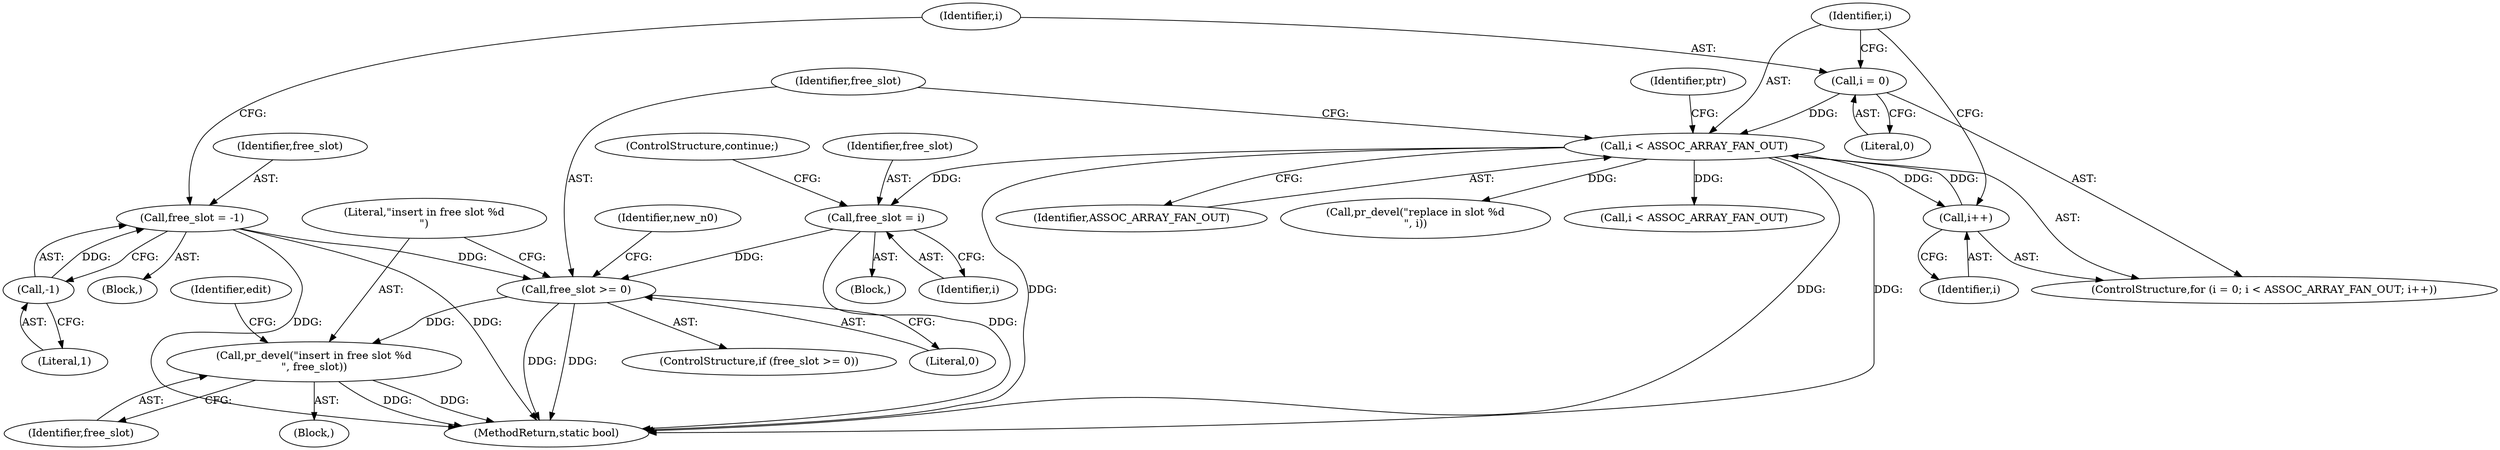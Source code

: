 digraph "0_linux_ea6789980fdaa610d7eb63602c746bf6ec70cd2b@API" {
"1000236" [label="(Call,free_slot >= 0)"];
"1000170" [label="(Call,free_slot = -1)"];
"1000172" [label="(Call,-1)"];
"1000195" [label="(Call,free_slot = i)"];
"1000178" [label="(Call,i < ASSOC_ARRAY_FAN_OUT)"];
"1000181" [label="(Call,i++)"];
"1000175" [label="(Call,i = 0)"];
"1000240" [label="(Call,pr_devel(\"insert in free slot %d\n\", free_slot))"];
"1000242" [label="(Identifier,free_slot)"];
"1000172" [label="(Call,-1)"];
"1000241" [label="(Literal,\"insert in free slot %d\n\")"];
"1000185" [label="(Identifier,ptr)"];
"1000240" [label="(Call,pr_devel(\"insert in free slot %d\n\", free_slot))"];
"1000235" [label="(ControlStructure,if (free_slot >= 0))"];
"1000237" [label="(Identifier,free_slot)"];
"1000236" [label="(Call,free_slot >= 0)"];
"1000170" [label="(Call,free_slot = -1)"];
"1000122" [label="(Block,)"];
"1000175" [label="(Call,i = 0)"];
"1000197" [label="(Identifier,i)"];
"1000245" [label="(Identifier,edit)"];
"1000176" [label="(Identifier,i)"];
"1000177" [label="(Literal,0)"];
"1000181" [label="(Call,i++)"];
"1000180" [label="(Identifier,ASSOC_ARRAY_FAN_OUT)"];
"1000194" [label="(Block,)"];
"1000198" [label="(ControlStructure,continue;)"];
"1000195" [label="(Call,free_slot = i)"];
"1000196" [label="(Identifier,free_slot)"];
"1000178" [label="(Call,i < ASSOC_ARRAY_FAN_OUT)"];
"1000174" [label="(ControlStructure,for (i = 0; i < ASSOC_ARRAY_FAN_OUT; i++))"];
"1000208" [label="(Call,pr_devel(\"replace in slot %d\n\", i))"];
"1001251" [label="(MethodReturn,static bool)"];
"1000238" [label="(Literal,0)"];
"1000171" [label="(Identifier,free_slot)"];
"1000173" [label="(Literal,1)"];
"1000179" [label="(Identifier,i)"];
"1000264" [label="(Identifier,new_n0)"];
"1000239" [label="(Block,)"];
"1000310" [label="(Call,i < ASSOC_ARRAY_FAN_OUT)"];
"1000182" [label="(Identifier,i)"];
"1000236" -> "1000235"  [label="AST: "];
"1000236" -> "1000238"  [label="CFG: "];
"1000237" -> "1000236"  [label="AST: "];
"1000238" -> "1000236"  [label="AST: "];
"1000241" -> "1000236"  [label="CFG: "];
"1000264" -> "1000236"  [label="CFG: "];
"1000236" -> "1001251"  [label="DDG: "];
"1000236" -> "1001251"  [label="DDG: "];
"1000170" -> "1000236"  [label="DDG: "];
"1000195" -> "1000236"  [label="DDG: "];
"1000236" -> "1000240"  [label="DDG: "];
"1000170" -> "1000122"  [label="AST: "];
"1000170" -> "1000172"  [label="CFG: "];
"1000171" -> "1000170"  [label="AST: "];
"1000172" -> "1000170"  [label="AST: "];
"1000176" -> "1000170"  [label="CFG: "];
"1000170" -> "1001251"  [label="DDG: "];
"1000170" -> "1001251"  [label="DDG: "];
"1000172" -> "1000170"  [label="DDG: "];
"1000172" -> "1000173"  [label="CFG: "];
"1000173" -> "1000172"  [label="AST: "];
"1000195" -> "1000194"  [label="AST: "];
"1000195" -> "1000197"  [label="CFG: "];
"1000196" -> "1000195"  [label="AST: "];
"1000197" -> "1000195"  [label="AST: "];
"1000198" -> "1000195"  [label="CFG: "];
"1000195" -> "1001251"  [label="DDG: "];
"1000178" -> "1000195"  [label="DDG: "];
"1000178" -> "1000174"  [label="AST: "];
"1000178" -> "1000180"  [label="CFG: "];
"1000179" -> "1000178"  [label="AST: "];
"1000180" -> "1000178"  [label="AST: "];
"1000185" -> "1000178"  [label="CFG: "];
"1000237" -> "1000178"  [label="CFG: "];
"1000178" -> "1001251"  [label="DDG: "];
"1000178" -> "1001251"  [label="DDG: "];
"1000178" -> "1001251"  [label="DDG: "];
"1000181" -> "1000178"  [label="DDG: "];
"1000175" -> "1000178"  [label="DDG: "];
"1000178" -> "1000181"  [label="DDG: "];
"1000178" -> "1000208"  [label="DDG: "];
"1000178" -> "1000310"  [label="DDG: "];
"1000181" -> "1000174"  [label="AST: "];
"1000181" -> "1000182"  [label="CFG: "];
"1000182" -> "1000181"  [label="AST: "];
"1000179" -> "1000181"  [label="CFG: "];
"1000175" -> "1000174"  [label="AST: "];
"1000175" -> "1000177"  [label="CFG: "];
"1000176" -> "1000175"  [label="AST: "];
"1000177" -> "1000175"  [label="AST: "];
"1000179" -> "1000175"  [label="CFG: "];
"1000240" -> "1000239"  [label="AST: "];
"1000240" -> "1000242"  [label="CFG: "];
"1000241" -> "1000240"  [label="AST: "];
"1000242" -> "1000240"  [label="AST: "];
"1000245" -> "1000240"  [label="CFG: "];
"1000240" -> "1001251"  [label="DDG: "];
"1000240" -> "1001251"  [label="DDG: "];
}
